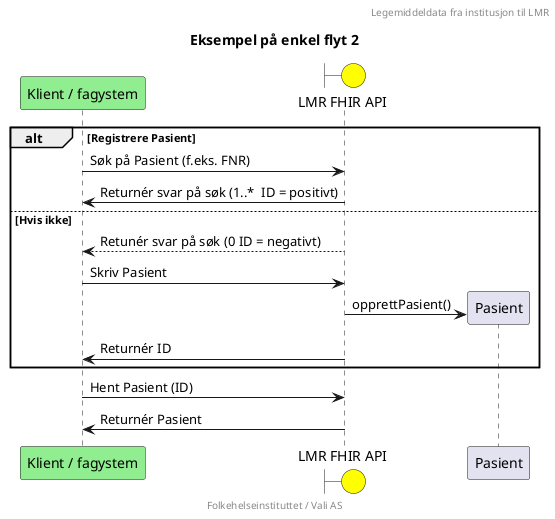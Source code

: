 @startuml

skinparam Shadowing false

title "Eksempel på enkel flyt 2"
header "Legemiddeldata fra institusjon til LMR"
footer "Folkehelseinstituttet / Vali AS"

participant "Klient / fagystem" as K #lightgreen
boundary "LMR FHIR API" as A #yellow

alt Registrere Pasient
K -> A : Søk på Pasient (f.eks. FNR)
A -> K : Returnér svar på søk (1..*  ID = positivt)


else Hvis ikke
K <-- A : Retunér svar på søk (0 ID = negativt)

K -> A : Skriv Pasient

create Pasient
A -> Pasient: opprettPasient()

A -> K : Returnér ID

end

K -> A : Hent Pasient (ID)
A -> K : Returnér Pasient

@enduml